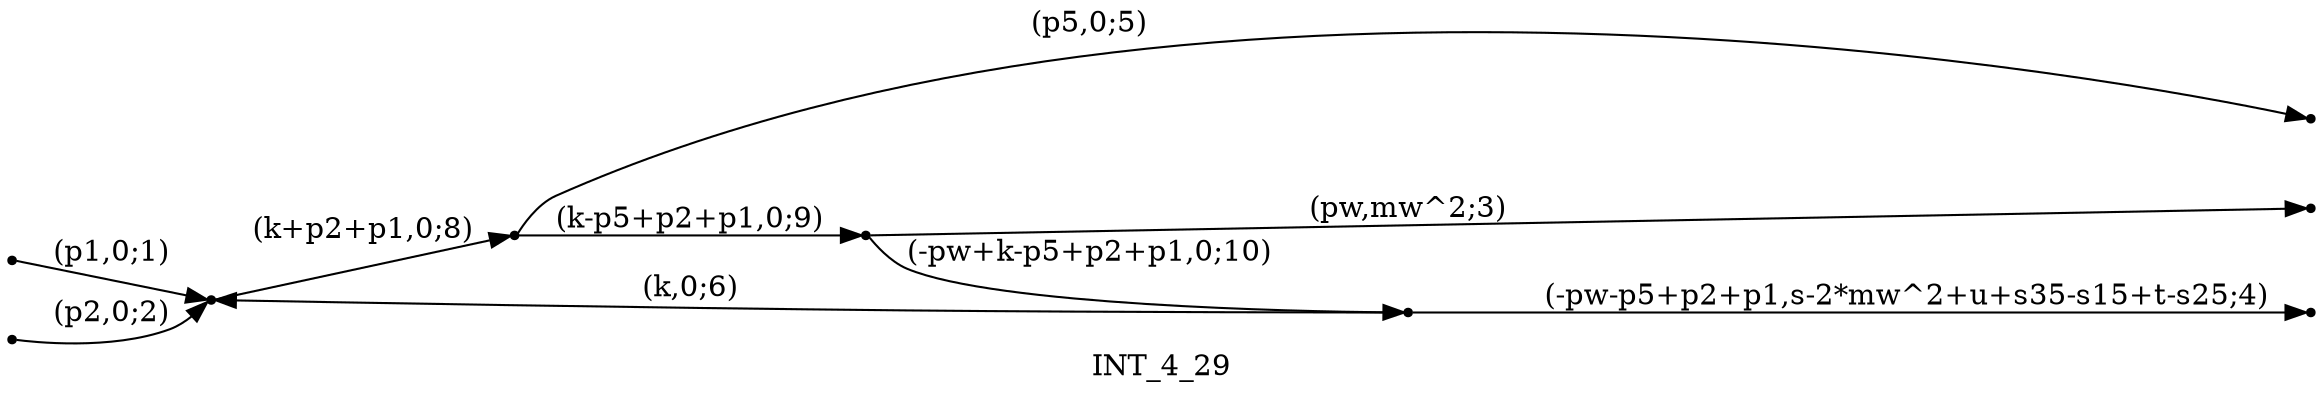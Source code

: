 digraph INT_4_29 {
  label="INT_4_29";
  rankdir="LR";
  subgraph edges {
    -1 -> 2 [label="(p1,0;1)"];
    -2 -> 2 [label="(p2,0;2)"];
    4 -> -3 [label="(pw,mw^2;3)"];
    3 -> -4 [label="(-pw-p5+p2+p1,s-2*mw^2+u+s35-s15+t-s25;4)"];
    1 -> -5 [label="(p5,0;5)"];
    3 -> 2 [label="(k,0;6)"];
    2 -> 1 [label="(k+p2+p1,0;8)"];
    1 -> 4 [label="(k-p5+p2+p1,0;9)"];
    4 -> 3 [label="(-pw+k-p5+p2+p1,0;10)"];
  }
  subgraph incoming { rank="source"; -1; -2; }
  subgraph outgoing { rank="sink"; -3; -4; -5; }
-5 [shape=point];
-4 [shape=point];
-3 [shape=point];
-2 [shape=point];
-1 [shape=point];
1 [shape=point];
2 [shape=point];
3 [shape=point];
4 [shape=point];
}

